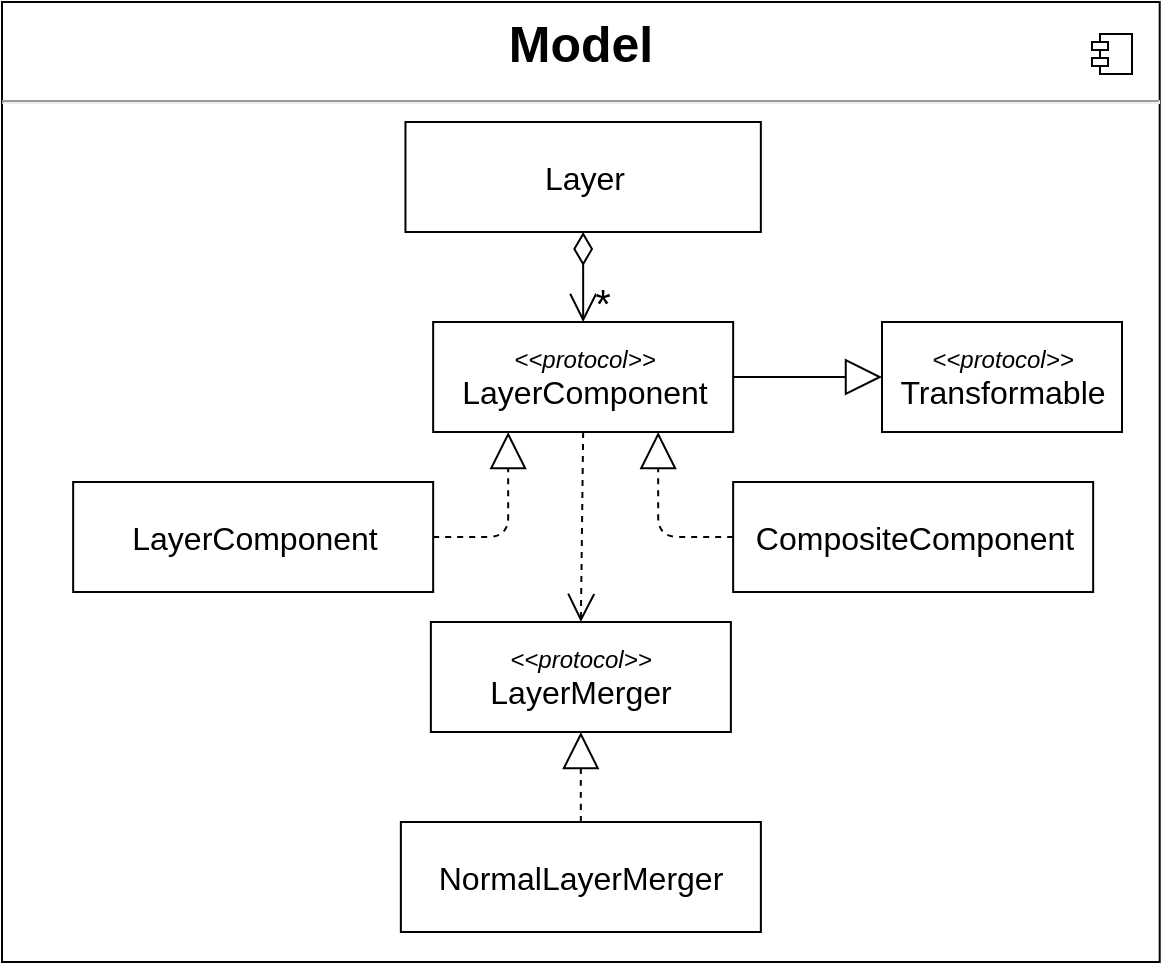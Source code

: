 <mxfile version="14.5.1" type="device"><diagram id="fhBqnHq1IshxXnvw0Y61" name="Class Diagram"><mxGraphModel dx="1000" dy="1759" grid="1" gridSize="10" guides="1" tooltips="1" connect="1" arrows="1" fold="1" page="1" pageScale="1" pageWidth="850" pageHeight="1100" math="0" shadow="0"><root><mxCell id="0"/><mxCell id="1" parent="0"/><mxCell id="F1DwqOTlJauAIzhtUy7q-18" value="&lt;p style=&quot;margin: 6px 0px 0px ; text-align: center ; font-size: 25px&quot;&gt;&lt;b&gt;&lt;font style=&quot;font-size: 25px&quot;&gt;Model&lt;/font&gt;&lt;/b&gt;&lt;/p&gt;&lt;hr style=&quot;font-size: 25px&quot;&gt;&lt;p style=&quot;margin: 0px 0px 0px 8px ; font-size: 25px&quot;&gt;&lt;br&gt;&lt;/p&gt;" style="align=left;overflow=fill;html=1;dropTarget=0;container=0;" parent="1" vertex="1"><mxGeometry x="80" y="-1000" width="578.85" height="480" as="geometry"/></mxCell><mxCell id="DaHeIRnf_k36PP9J369p-18" value="&lt;font style=&quot;font-size: 16px&quot;&gt;LayerComponent&lt;/font&gt;" style="html=1;" parent="1" vertex="1"><mxGeometry x="115.58" y="-760" width="180" height="55" as="geometry"/></mxCell><mxCell id="F1DwqOTlJauAIzhtUy7q-19" value="" style="shape=component;jettyWidth=8;jettyHeight=4;" parent="1" vertex="1"><mxGeometry x="625" y="-984" width="20" height="20" as="geometry"><mxPoint x="-24" y="4" as="offset"/></mxGeometry></mxCell><mxCell id="DaHeIRnf_k36PP9J369p-17" value="&lt;span style=&quot;font-size: 16px&quot;&gt;Layer&lt;/span&gt;" style="html=1;" parent="1" vertex="1"><mxGeometry x="281.734" y="-940" width="177.692" height="55" as="geometry"/></mxCell><mxCell id="xdwN0gesJsT51s9RYLmh-1" value="&lt;font style=&quot;font-size: 16px&quot;&gt;CompositeComponent&lt;/font&gt;" style="html=1;" parent="1" vertex="1"><mxGeometry x="445.58" y="-760" width="180" height="55" as="geometry"/></mxCell><mxCell id="xdwN0gesJsT51s9RYLmh-3" value="" style="endArrow=open;html=1;endSize=12;startArrow=diamondThin;startSize=14;startFill=0;edgeStyle=orthogonalEdgeStyle;align=left;verticalAlign=bottom;exitX=0.5;exitY=1;exitDx=0;exitDy=0;" parent="1" source="DaHeIRnf_k36PP9J369p-17" target="xdwN0gesJsT51s9RYLmh-6" edge="1"><mxGeometry x="471.484" y="-801" as="geometry"><mxPoint x="471.484" y="-853.5" as="sourcePoint"/><mxPoint x="424.995" y="-696.5" as="targetPoint"/><Array as="points"/><mxPoint as="offset"/></mxGeometry></mxCell><mxCell id="xdwN0gesJsT51s9RYLmh-4" value="*" style="edgeLabel;html=1;align=center;verticalAlign=middle;resizable=0;points=[];fontSize=15;" parent="xdwN0gesJsT51s9RYLmh-3" vertex="1" connectable="0"><mxGeometry x="0.65" y="1" relative="1" as="geometry"><mxPoint x="13.67" y="25.8" as="offset"/></mxGeometry></mxCell><mxCell id="B9GgPpZfASMCrUFnl4ox-1" value="&lt;font style=&quot;font-size: 20px&quot;&gt;*&lt;/font&gt;" style="edgeLabel;html=1;align=center;verticalAlign=middle;resizable=0;points=[];" vertex="1" connectable="0" parent="xdwN0gesJsT51s9RYLmh-3"><mxGeometry relative="1" as="geometry"><mxPoint x="9.42" y="12" as="offset"/></mxGeometry></mxCell><mxCell id="xdwN0gesJsT51s9RYLmh-5" value="&lt;font&gt;&lt;font style=&quot;font-size: 12px&quot;&gt;&lt;i&gt;&amp;lt;&amp;lt;protocol&amp;gt;&amp;gt;&lt;/i&gt;&lt;/font&gt;&lt;br&gt;&lt;span style=&quot;font-size: 16px&quot;&gt;Transformable&lt;/span&gt;&lt;br&gt;&lt;/font&gt;" style="html=1;" parent="1" vertex="1"><mxGeometry x="520" y="-840" width="120" height="55" as="geometry"/></mxCell><mxCell id="xdwN0gesJsT51s9RYLmh-6" value="&lt;font&gt;&lt;font style=&quot;font-size: 12px&quot;&gt;&lt;i&gt;&amp;lt;&amp;lt;protocol&amp;gt;&amp;gt;&lt;/i&gt;&lt;/font&gt;&lt;br&gt;&lt;span style=&quot;font-size: 16px&quot;&gt;LayerComponent&lt;/span&gt;&lt;br&gt;&lt;/font&gt;" style="html=1;" parent="1" vertex="1"><mxGeometry x="295.58" y="-840" width="150" height="55" as="geometry"/></mxCell><mxCell id="xdwN0gesJsT51s9RYLmh-7" value="" style="endArrow=block;endSize=16;endFill=0;html=1;fontSize=15;exitX=0;exitY=0.5;exitDx=0;exitDy=0;entryX=0.75;entryY=1;entryDx=0;entryDy=0;edgeStyle=orthogonalEdgeStyle;dashed=1;" parent="1" source="xdwN0gesJsT51s9RYLmh-1" target="xdwN0gesJsT51s9RYLmh-6" edge="1"><mxGeometry width="160" relative="1" as="geometry"><mxPoint x="434.09" y="-680.0" as="sourcePoint"/><mxPoint x="209.999" y="-435" as="targetPoint"/><Array as="points"><mxPoint x="408" y="-732"/></Array></mxGeometry></mxCell><mxCell id="xdwN0gesJsT51s9RYLmh-8" value="" style="endArrow=block;endSize=16;endFill=0;html=1;fontSize=15;exitX=1;exitY=0.5;exitDx=0;exitDy=0;entryX=0.25;entryY=1;entryDx=0;entryDy=0;edgeStyle=orthogonalEdgeStyle;dashed=1;" parent="1" source="DaHeIRnf_k36PP9J369p-18" target="xdwN0gesJsT51s9RYLmh-6" edge="1"><mxGeometry width="160" relative="1" as="geometry"><mxPoint x="390" y="-723" as="sourcePoint"/><mxPoint x="328.65" y="-760.0" as="targetPoint"/></mxGeometry></mxCell><mxCell id="xdwN0gesJsT51s9RYLmh-9" value="" style="endArrow=block;endSize=16;endFill=0;html=1;fontSize=15;exitX=1;exitY=0.5;exitDx=0;exitDy=0;entryX=0;entryY=0.5;entryDx=0;entryDy=0;edgeStyle=orthogonalEdgeStyle;" parent="1" source="xdwN0gesJsT51s9RYLmh-6" target="xdwN0gesJsT51s9RYLmh-5" edge="1"><mxGeometry width="160" relative="1" as="geometry"><mxPoint x="645" y="-735.0" as="sourcePoint"/><mxPoint x="420.909" y="-490" as="targetPoint"/><Array as="points"><mxPoint x="500" y="-812"/><mxPoint x="500" y="-812"/></Array></mxGeometry></mxCell><mxCell id="B9GgPpZfASMCrUFnl4ox-2" value="&lt;font&gt;&lt;font style=&quot;font-size: 12px&quot;&gt;&lt;i&gt;&amp;lt;&amp;lt;protocol&amp;gt;&amp;gt;&lt;/i&gt;&lt;/font&gt;&lt;br&gt;&lt;span style=&quot;font-size: 16px&quot;&gt;LayerMerger&lt;/span&gt;&lt;br&gt;&lt;/font&gt;" style="html=1;" vertex="1" parent="1"><mxGeometry x="294.43" y="-690" width="150" height="55" as="geometry"/></mxCell><mxCell id="B9GgPpZfASMCrUFnl4ox-3" value="" style="endArrow=open;endSize=12;dashed=1;html=1;exitX=0.5;exitY=1;exitDx=0;exitDy=0;entryX=0.5;entryY=0;entryDx=0;entryDy=0;" edge="1" parent="1" source="xdwN0gesJsT51s9RYLmh-6" target="B9GgPpZfASMCrUFnl4ox-2"><mxGeometry width="160" relative="1" as="geometry"><mxPoint x="280" y="-710" as="sourcePoint"/><mxPoint x="440" y="-710" as="targetPoint"/></mxGeometry></mxCell><mxCell id="B9GgPpZfASMCrUFnl4ox-4" value="&lt;font style=&quot;font-size: 16px&quot;&gt;NormalLayerMerger&lt;/font&gt;" style="html=1;" vertex="1" parent="1"><mxGeometry x="279.43" y="-590" width="180" height="55" as="geometry"/></mxCell><mxCell id="B9GgPpZfASMCrUFnl4ox-5" value="" style="endArrow=block;endSize=16;endFill=0;html=1;fontSize=15;exitX=0.5;exitY=0;exitDx=0;exitDy=0;entryX=0.5;entryY=1;entryDx=0;entryDy=0;edgeStyle=orthogonalEdgeStyle;dashed=1;" edge="1" parent="1" source="B9GgPpZfASMCrUFnl4ox-4" target="B9GgPpZfASMCrUFnl4ox-2"><mxGeometry width="160" relative="1" as="geometry"><mxPoint x="455.58" y="-722.5" as="sourcePoint"/><mxPoint x="418.08" y="-775" as="targetPoint"/><Array as="points"><mxPoint x="369" y="-590"/><mxPoint x="369" y="-605"/><mxPoint x="369" y="-605"/></Array></mxGeometry></mxCell></root></mxGraphModel></diagram></mxfile>